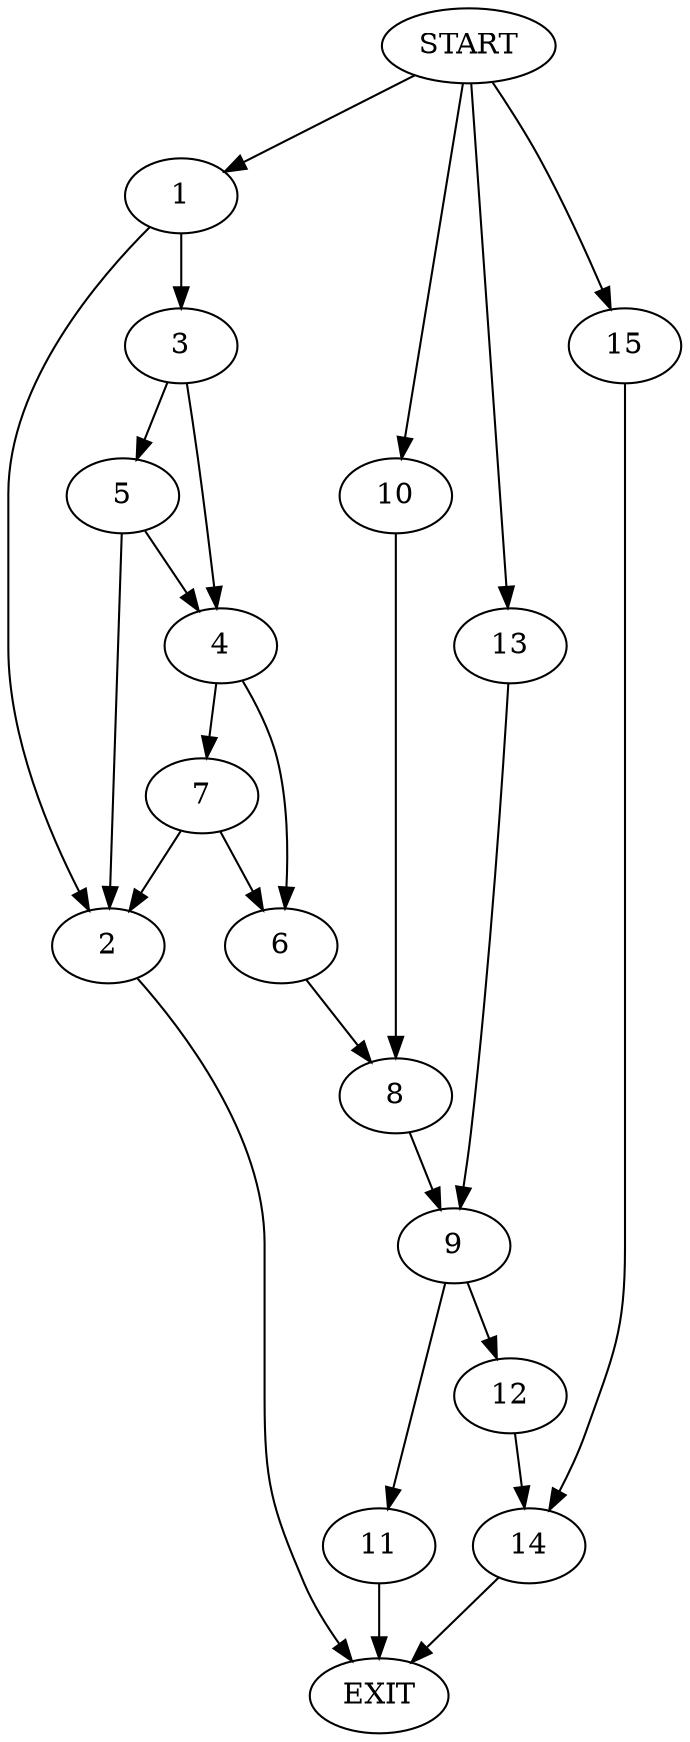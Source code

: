 digraph {
0 [label="START"]
16 [label="EXIT"]
0 -> 1
1 -> 2
1 -> 3
3 -> 4
3 -> 5
2 -> 16
5 -> 4
5 -> 2
4 -> 6
4 -> 7
6 -> 8
7 -> 6
7 -> 2
8 -> 9
0 -> 10
10 -> 8
9 -> 11
9 -> 12
0 -> 13
13 -> 9
12 -> 14
11 -> 16
14 -> 16
0 -> 15
15 -> 14
}
